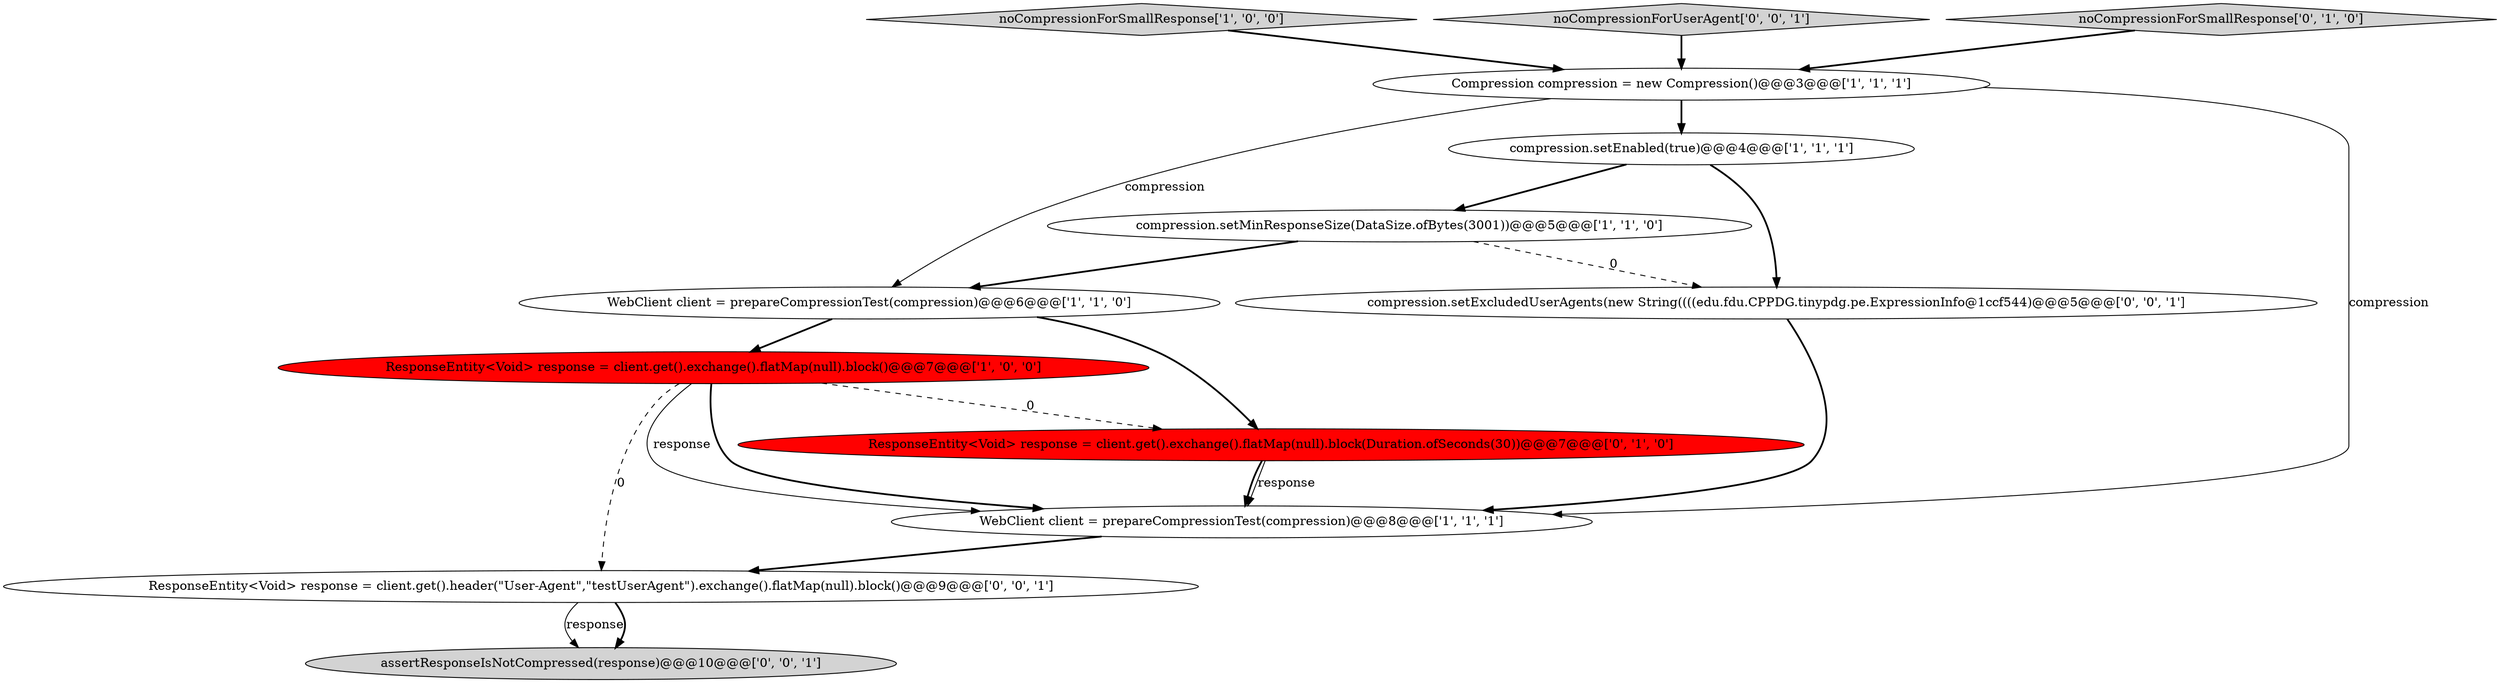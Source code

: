 digraph {
7 [style = filled, label = "ResponseEntity<Void> response = client.get().exchange().flatMap(null).block(Duration.ofSeconds(30))@@@7@@@['0', '1', '0']", fillcolor = red, shape = ellipse image = "AAA1AAABBB2BBB"];
10 [style = filled, label = "ResponseEntity<Void> response = client.get().header(\"User-Agent\",\"testUserAgent\").exchange().flatMap(null).block()@@@9@@@['0', '0', '1']", fillcolor = white, shape = ellipse image = "AAA0AAABBB3BBB"];
1 [style = filled, label = "compression.setEnabled(true)@@@4@@@['1', '1', '1']", fillcolor = white, shape = ellipse image = "AAA0AAABBB1BBB"];
4 [style = filled, label = "Compression compression = new Compression()@@@3@@@['1', '1', '1']", fillcolor = white, shape = ellipse image = "AAA0AAABBB1BBB"];
3 [style = filled, label = "noCompressionForSmallResponse['1', '0', '0']", fillcolor = lightgray, shape = diamond image = "AAA0AAABBB1BBB"];
9 [style = filled, label = "noCompressionForUserAgent['0', '0', '1']", fillcolor = lightgray, shape = diamond image = "AAA0AAABBB3BBB"];
2 [style = filled, label = "WebClient client = prepareCompressionTest(compression)@@@8@@@['1', '1', '1']", fillcolor = white, shape = ellipse image = "AAA0AAABBB1BBB"];
5 [style = filled, label = "compression.setMinResponseSize(DataSize.ofBytes(3001))@@@5@@@['1', '1', '0']", fillcolor = white, shape = ellipse image = "AAA0AAABBB1BBB"];
0 [style = filled, label = "WebClient client = prepareCompressionTest(compression)@@@6@@@['1', '1', '0']", fillcolor = white, shape = ellipse image = "AAA0AAABBB1BBB"];
11 [style = filled, label = "assertResponseIsNotCompressed(response)@@@10@@@['0', '0', '1']", fillcolor = lightgray, shape = ellipse image = "AAA0AAABBB3BBB"];
8 [style = filled, label = "noCompressionForSmallResponse['0', '1', '0']", fillcolor = lightgray, shape = diamond image = "AAA0AAABBB2BBB"];
12 [style = filled, label = "compression.setExcludedUserAgents(new String((((edu.fdu.CPPDG.tinypdg.pe.ExpressionInfo@1ccf544)@@@5@@@['0', '0', '1']", fillcolor = white, shape = ellipse image = "AAA0AAABBB3BBB"];
6 [style = filled, label = "ResponseEntity<Void> response = client.get().exchange().flatMap(null).block()@@@7@@@['1', '0', '0']", fillcolor = red, shape = ellipse image = "AAA1AAABBB1BBB"];
1->5 [style = bold, label=""];
5->12 [style = dashed, label="0"];
10->11 [style = solid, label="response"];
0->6 [style = bold, label=""];
4->2 [style = solid, label="compression"];
6->7 [style = dashed, label="0"];
9->4 [style = bold, label=""];
7->2 [style = solid, label="response"];
2->10 [style = bold, label=""];
3->4 [style = bold, label=""];
6->10 [style = dashed, label="0"];
0->7 [style = bold, label=""];
6->2 [style = bold, label=""];
12->2 [style = bold, label=""];
5->0 [style = bold, label=""];
7->2 [style = bold, label=""];
6->2 [style = solid, label="response"];
1->12 [style = bold, label=""];
4->1 [style = bold, label=""];
8->4 [style = bold, label=""];
4->0 [style = solid, label="compression"];
10->11 [style = bold, label=""];
}
